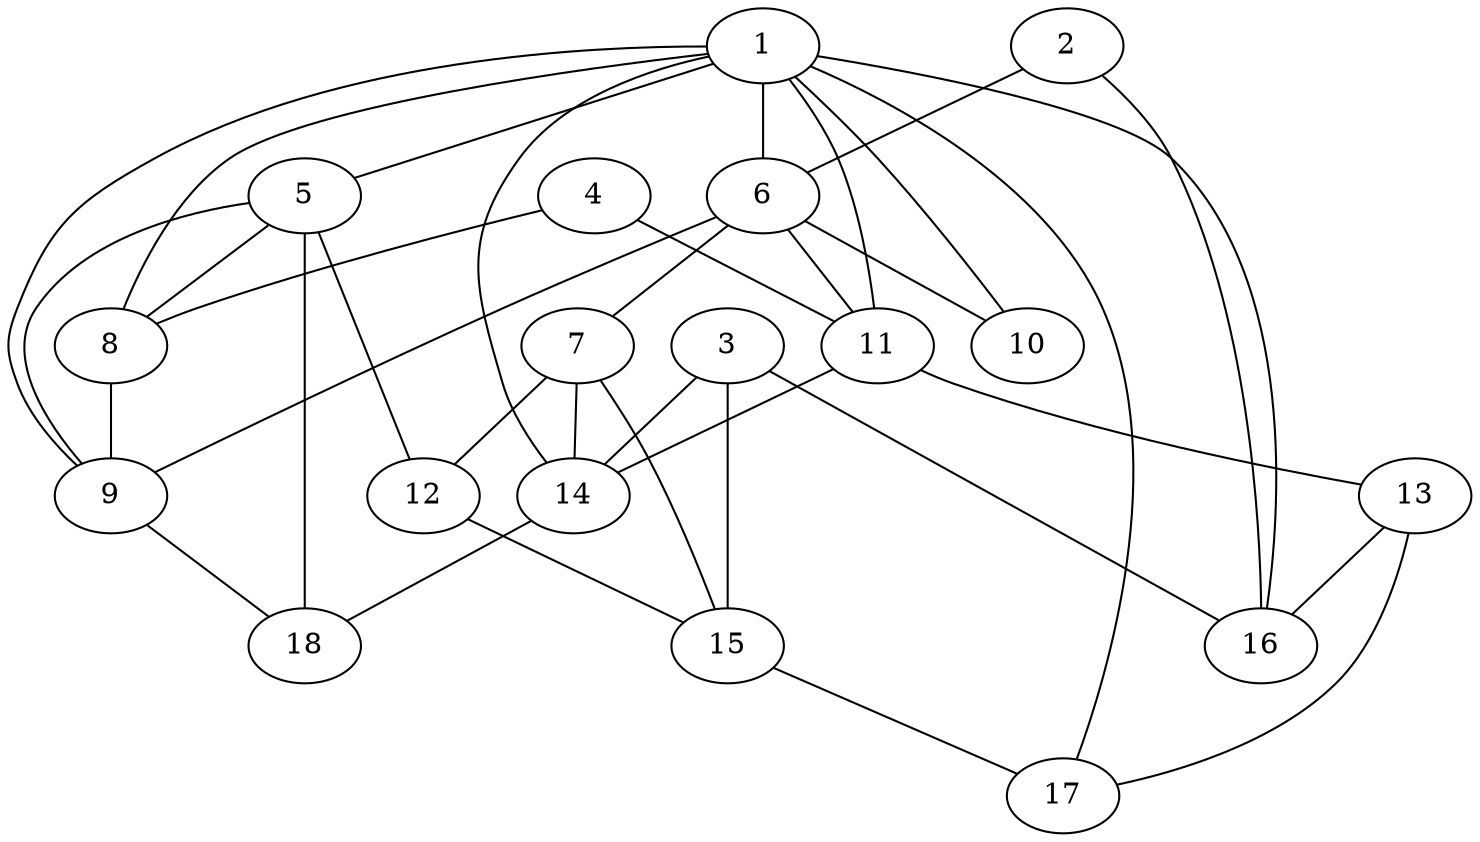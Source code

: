 graph generated_Graph {
1 -- 6;
1 -- 14;
1 -- 5;
1 -- 11;
1 -- 9;
1 -- 10;
1 -- 8;
1 -- 17;
1 -- 16;
2 -- 6;
2 -- 16;
3 -- 14;
3 -- 16;
3 -- 15;
4 -- 11;
4 -- 8;
5 -- 8;
5 -- 9;
5 -- 12;
5 -- 18;
6 -- 9;
6 -- 10;
6 -- 11;
6 -- 7;
7 -- 14;
7 -- 12;
7 -- 15;
8 -- 9;
9 -- 18;
11 -- 13;
11 -- 14;
12 -- 15;
13 -- 17;
13 -- 16;
14 -- 18;
15 -- 17;
}